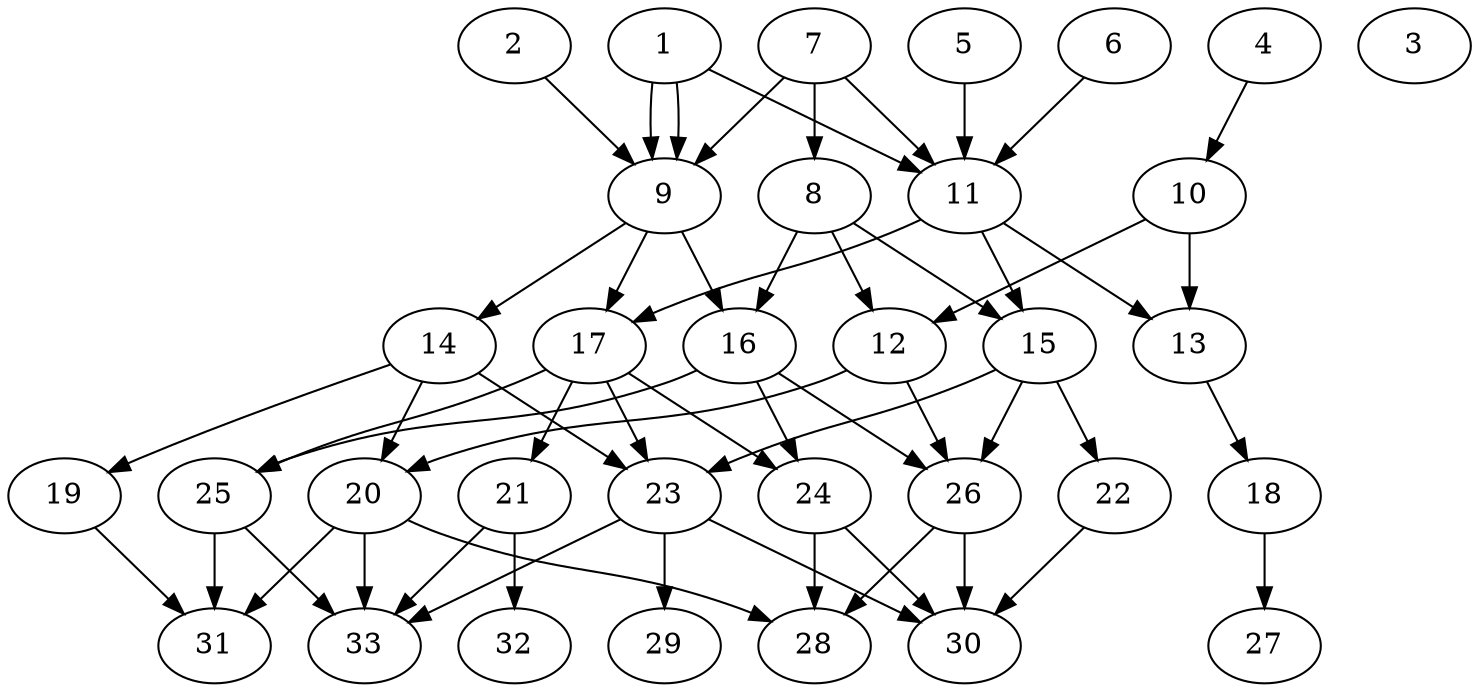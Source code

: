 // DAG (tier=2-normal, mode=compute, n=33, ccr=0.384, fat=0.660, density=0.581, regular=0.432, jump=0.157, mindata=524288, maxdata=8388608)
// DAG automatically generated by daggen at Sun Aug 24 16:33:33 2025
// /home/ermia/Project/Environments/daggen/bin/daggen --dot --ccr 0.384 --fat 0.660 --regular 0.432 --density 0.581 --jump 0.157 --mindata 524288 --maxdata 8388608 -n 33 
digraph G {
  1 [size="35853304871853500", alpha="0.08", expect_size="17926652435926750"]
  1 -> 9 [size ="560341641592832"]
  1 -> 9 [size ="560341641592832"]
  1 -> 11 [size ="560341641592832"]
  2 [size="4986482947948745", alpha="0.04", expect_size="2493241473974372"]
  2 -> 9 [size ="91628974899200"]
  3 [size="216688054910437632", alpha="0.04", expect_size="108344027455218816"]
  4 [size="12023873925691948", alpha="0.04", expect_size="6011936962845974"]
  4 -> 10 [size ="425136004005888"]
  5 [size="12090859488015430", alpha="0.09", expect_size="6045429744007715"]
  5 -> 11 [size ="346718289788928"]
  6 [size="28862563147821564", alpha="0.06", expect_size="14431281573910782"]
  6 -> 11 [size ="462469201920000"]
  7 [size="6788821922861038", alpha="0.10", expect_size="3394410961430519"]
  7 -> 8 [size ="158004464844800"]
  7 -> 9 [size ="158004464844800"]
  7 -> 11 [size ="158004464844800"]
  8 [size="167700534242966432", alpha="0.16", expect_size="83850267121483216"]
  8 -> 12 [size ="357369204703232"]
  8 -> 15 [size ="357369204703232"]
  8 -> 16 [size ="357369204703232"]
  9 [size="3996067767515224", alpha="0.08", expect_size="1998033883757612"]
  9 -> 14 [size ="5806795784192"]
  9 -> 16 [size ="5806795784192"]
  9 -> 17 [size ="5806795784192"]
  10 [size="715046714509742336", alpha="0.17", expect_size="357523357254871168"]
  10 -> 12 [size ="560753077649408"]
  10 -> 13 [size ="560753077649408"]
  11 [size="54874772526694662144", alpha="0.06", expect_size="27437386263347331072"]
  11 -> 13 [size ="115523891232768"]
  11 -> 15 [size ="115523891232768"]
  11 -> 17 [size ="115523891232768"]
  12 [size="294747823858765120", alpha="0.08", expect_size="147373911929382560"]
  12 -> 20 [size ="227264377651200"]
  12 -> 26 [size ="227264377651200"]
  13 [size="486513554435313920", alpha="0.15", expect_size="243256777217656960"]
  13 -> 18 [size ="420490720051200"]
  14 [size="20622038244836507648", alpha="0.16", expect_size="10311019122418253824"]
  14 -> 19 [size ="60160445775872"]
  14 -> 20 [size ="60160445775872"]
  14 -> 23 [size ="60160445775872"]
  15 [size="6460379462192143", alpha="0.16", expect_size="3230189731096071"]
  15 -> 22 [size ="3947645370368"]
  15 -> 23 [size ="3947645370368"]
  15 -> 26 [size ="3947645370368"]
  16 [size="8811215467867033", alpha="0.14", expect_size="4405607733933516"]
  16 -> 24 [size ="255048881799168"]
  16 -> 25 [size ="255048881799168"]
  16 -> 26 [size ="255048881799168"]
  17 [size="12459033194197500", alpha="0.13", expect_size="6229516597098750"]
  17 -> 21 [size ="249162629120000"]
  17 -> 23 [size ="249162629120000"]
  17 -> 24 [size ="249162629120000"]
  17 -> 25 [size ="249162629120000"]
  18 [size="26585131751894300", alpha="0.10", expect_size="13292565875947150"]
  18 -> 27 [size ="14111391875072"]
  19 [size="18371384269231188", alpha="0.11", expect_size="9185692134615594"]
  19 -> 31 [size ="494522568015872"]
  20 [size="433696327456429965312", alpha="0.15", expect_size="216848163728214982656"]
  20 -> 28 [size ="458367499763712"]
  20 -> 31 [size ="458367499763712"]
  20 -> 33 [size ="458367499763712"]
  21 [size="456485931747121856", alpha="0.17", expect_size="228242965873560928"]
  21 -> 32 [size ="200917529919488"]
  21 -> 33 [size ="200917529919488"]
  22 [size="1069956357036251", alpha="0.04", expect_size="534978178518125"]
  22 -> 30 [size ="26968108040192"]
  23 [size="6864893206996189184", alpha="0.17", expect_size="3432446603498094592"]
  23 -> 29 [size ="28896539967488"]
  23 -> 30 [size ="28896539967488"]
  23 -> 33 [size ="28896539967488"]
  24 [size="189794098581927264", alpha="0.01", expect_size="94897049290963632"]
  24 -> 28 [size ="107151682961408"]
  24 -> 30 [size ="107151682961408"]
  25 [size="144942414201311008", alpha="0.09", expect_size="72471207100655504"]
  25 -> 31 [size ="78804470988800"]
  25 -> 33 [size ="78804470988800"]
  26 [size="49875901840224760", alpha="0.05", expect_size="24937950920112380"]
  26 -> 28 [size ="67278515208192"]
  26 -> 30 [size ="67278515208192"]
  27 [size="630259885215545344", alpha="0.12", expect_size="315129942607772672"]
  28 [size="217177172027113472", alpha="0.12", expect_size="108588586013556736"]
  29 [size="7955126328659346", alpha="0.13", expect_size="3977563164329673"]
  30 [size="1289588655740535", alpha="0.12", expect_size="644794327870267"]
  31 [size="575292649884721610752", alpha="0.08", expect_size="287646324942360805376"]
  32 [size="292016868589038144", alpha="0.15", expect_size="146008434294519072"]
  33 [size="118042831076815312", alpha="0.17", expect_size="59021415538407656"]
}